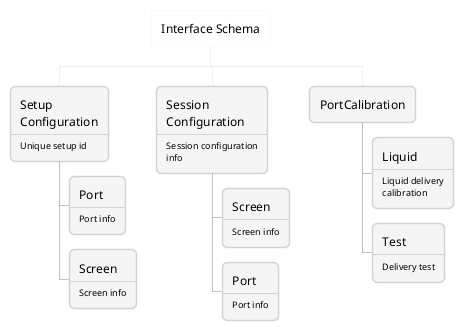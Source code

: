 @startwbs
<style>
node {
    LineColor lightgray
    BackgroundColor whitesmoke
    RoundCorner 10
    MaximumWidth 100
}
arrow {
  // Targetting only connector between Mexico-Chihuahua and USA-Texas
  LineColor gray
  LineThickness .5
}
:depth(0) {
  BackgroundColor White
  RoundCorner 0
  Shadowing 0
  LineThickness 0
 }
}
</style>
* Interface Schema
** Setup Configuration\n----\n<size:9>Unique setup id</size>
*** Port\n----\n<size:9>Port info</size>
*** Screen\n----\n<size:9>Screen info</size>
** Session Configuration\n----\n<size:9>Session configuration info</size>
*** Screen\n----\n<size:9>Screen info</size>
*** Port\n----\n<size:9>Port info</size>
** PortCalibration
*** Liquid\n----\n<size:9>Liquid delivery calibration</size>
*** Test\n----\n<size:9>Delivery test</size>
@endwbs